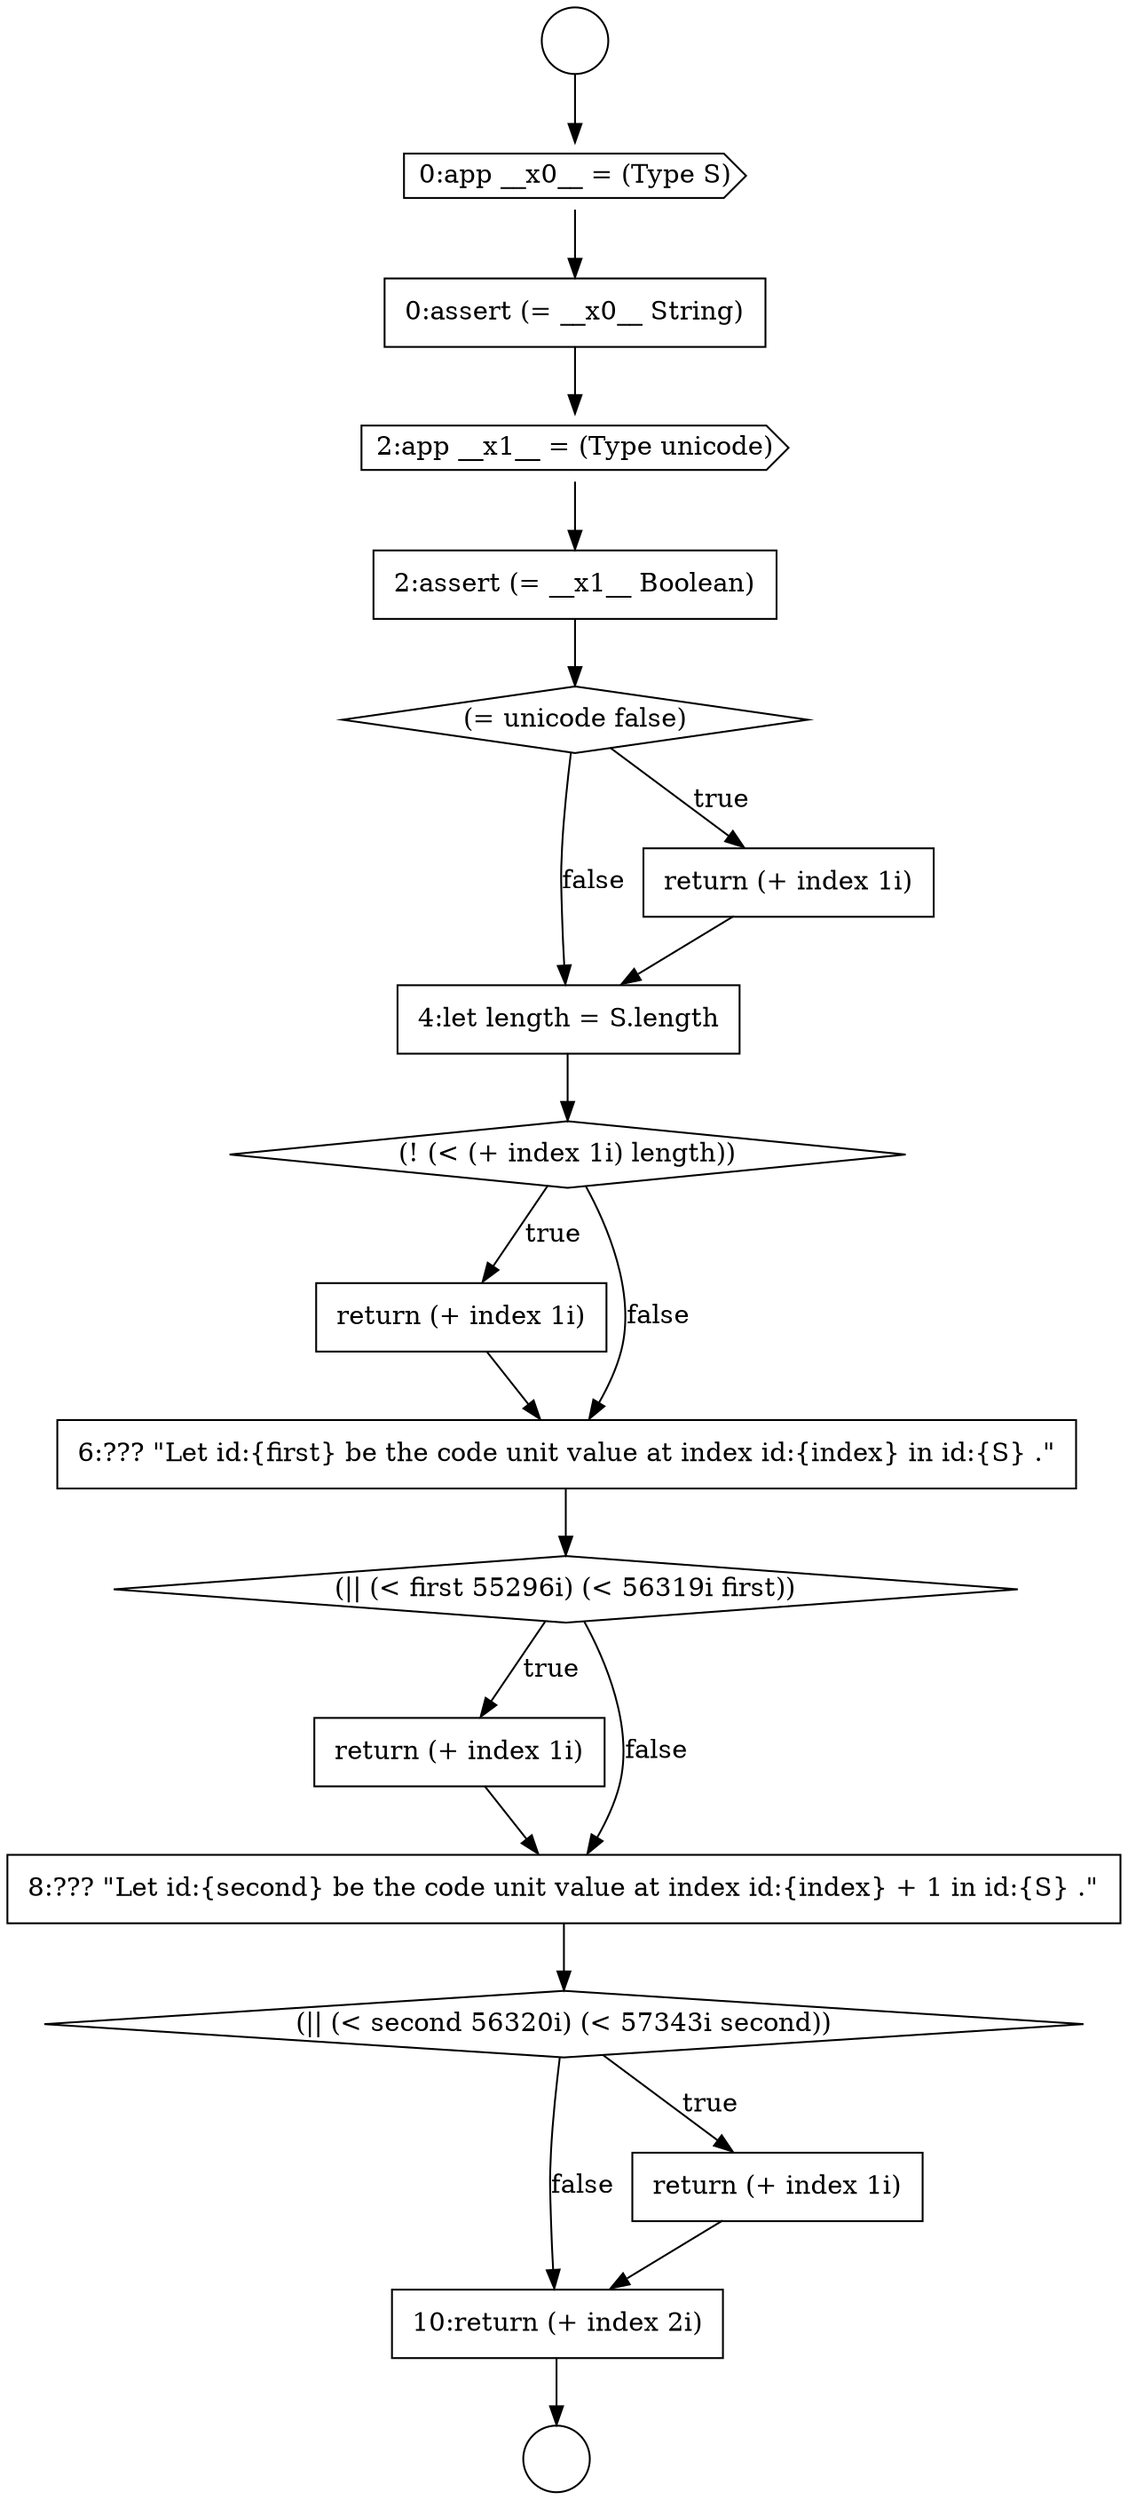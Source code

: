 digraph {
  node12725 [shape=none, margin=0, label=<<font color="black">
    <table border="0" cellborder="1" cellspacing="0" cellpadding="10">
      <tr><td align="left">2:assert (= __x1__ Boolean)</td></tr>
    </table>
  </font>> color="black" fillcolor="white" style=filled]
  node12735 [shape=diamond, label=<<font color="black">(|| (&lt; second 56320i) (&lt; 57343i second))</font>> color="black" fillcolor="white" style=filled]
  node12732 [shape=diamond, label=<<font color="black">(|| (&lt; first 55296i) (&lt; 56319i first))</font>> color="black" fillcolor="white" style=filled]
  node12737 [shape=none, margin=0, label=<<font color="black">
    <table border="0" cellborder="1" cellspacing="0" cellpadding="10">
      <tr><td align="left">10:return (+ index 2i)</td></tr>
    </table>
  </font>> color="black" fillcolor="white" style=filled]
  node12728 [shape=none, margin=0, label=<<font color="black">
    <table border="0" cellborder="1" cellspacing="0" cellpadding="10">
      <tr><td align="left">4:let length = S.length</td></tr>
    </table>
  </font>> color="black" fillcolor="white" style=filled]
  node12724 [shape=cds, label=<<font color="black">2:app __x1__ = (Type unicode)</font>> color="black" fillcolor="white" style=filled]
  node12736 [shape=none, margin=0, label=<<font color="black">
    <table border="0" cellborder="1" cellspacing="0" cellpadding="10">
      <tr><td align="left">return (+ index 1i)</td></tr>
    </table>
  </font>> color="black" fillcolor="white" style=filled]
  node12727 [shape=none, margin=0, label=<<font color="black">
    <table border="0" cellborder="1" cellspacing="0" cellpadding="10">
      <tr><td align="left">return (+ index 1i)</td></tr>
    </table>
  </font>> color="black" fillcolor="white" style=filled]
  node12723 [shape=none, margin=0, label=<<font color="black">
    <table border="0" cellborder="1" cellspacing="0" cellpadding="10">
      <tr><td align="left">0:assert (= __x0__ String)</td></tr>
    </table>
  </font>> color="black" fillcolor="white" style=filled]
  node12726 [shape=diamond, label=<<font color="black">(= unicode false)</font>> color="black" fillcolor="white" style=filled]
  node12722 [shape=cds, label=<<font color="black">0:app __x0__ = (Type S)</font>> color="black" fillcolor="white" style=filled]
  node12730 [shape=none, margin=0, label=<<font color="black">
    <table border="0" cellborder="1" cellspacing="0" cellpadding="10">
      <tr><td align="left">return (+ index 1i)</td></tr>
    </table>
  </font>> color="black" fillcolor="white" style=filled]
  node12721 [shape=circle label=" " color="black" fillcolor="white" style=filled]
  node12731 [shape=none, margin=0, label=<<font color="black">
    <table border="0" cellborder="1" cellspacing="0" cellpadding="10">
      <tr><td align="left">6:??? &quot;Let id:{first} be the code unit value at index id:{index} in id:{S} .&quot;</td></tr>
    </table>
  </font>> color="black" fillcolor="white" style=filled]
  node12720 [shape=circle label=" " color="black" fillcolor="white" style=filled]
  node12733 [shape=none, margin=0, label=<<font color="black">
    <table border="0" cellborder="1" cellspacing="0" cellpadding="10">
      <tr><td align="left">return (+ index 1i)</td></tr>
    </table>
  </font>> color="black" fillcolor="white" style=filled]
  node12734 [shape=none, margin=0, label=<<font color="black">
    <table border="0" cellborder="1" cellspacing="0" cellpadding="10">
      <tr><td align="left">8:??? &quot;Let id:{second} be the code unit value at index id:{index} + 1 in id:{S} .&quot;</td></tr>
    </table>
  </font>> color="black" fillcolor="white" style=filled]
  node12729 [shape=diamond, label=<<font color="black">(! (&lt; (+ index 1i) length))</font>> color="black" fillcolor="white" style=filled]
  node12734 -> node12735 [ color="black"]
  node12735 -> node12736 [label=<<font color="black">true</font>> color="black"]
  node12735 -> node12737 [label=<<font color="black">false</font>> color="black"]
  node12720 -> node12722 [ color="black"]
  node12725 -> node12726 [ color="black"]
  node12729 -> node12730 [label=<<font color="black">true</font>> color="black"]
  node12729 -> node12731 [label=<<font color="black">false</font>> color="black"]
  node12724 -> node12725 [ color="black"]
  node12732 -> node12733 [label=<<font color="black">true</font>> color="black"]
  node12732 -> node12734 [label=<<font color="black">false</font>> color="black"]
  node12731 -> node12732 [ color="black"]
  node12726 -> node12727 [label=<<font color="black">true</font>> color="black"]
  node12726 -> node12728 [label=<<font color="black">false</font>> color="black"]
  node12728 -> node12729 [ color="black"]
  node12722 -> node12723 [ color="black"]
  node12736 -> node12737 [ color="black"]
  node12737 -> node12721 [ color="black"]
  node12733 -> node12734 [ color="black"]
  node12727 -> node12728 [ color="black"]
  node12730 -> node12731 [ color="black"]
  node12723 -> node12724 [ color="black"]
}
